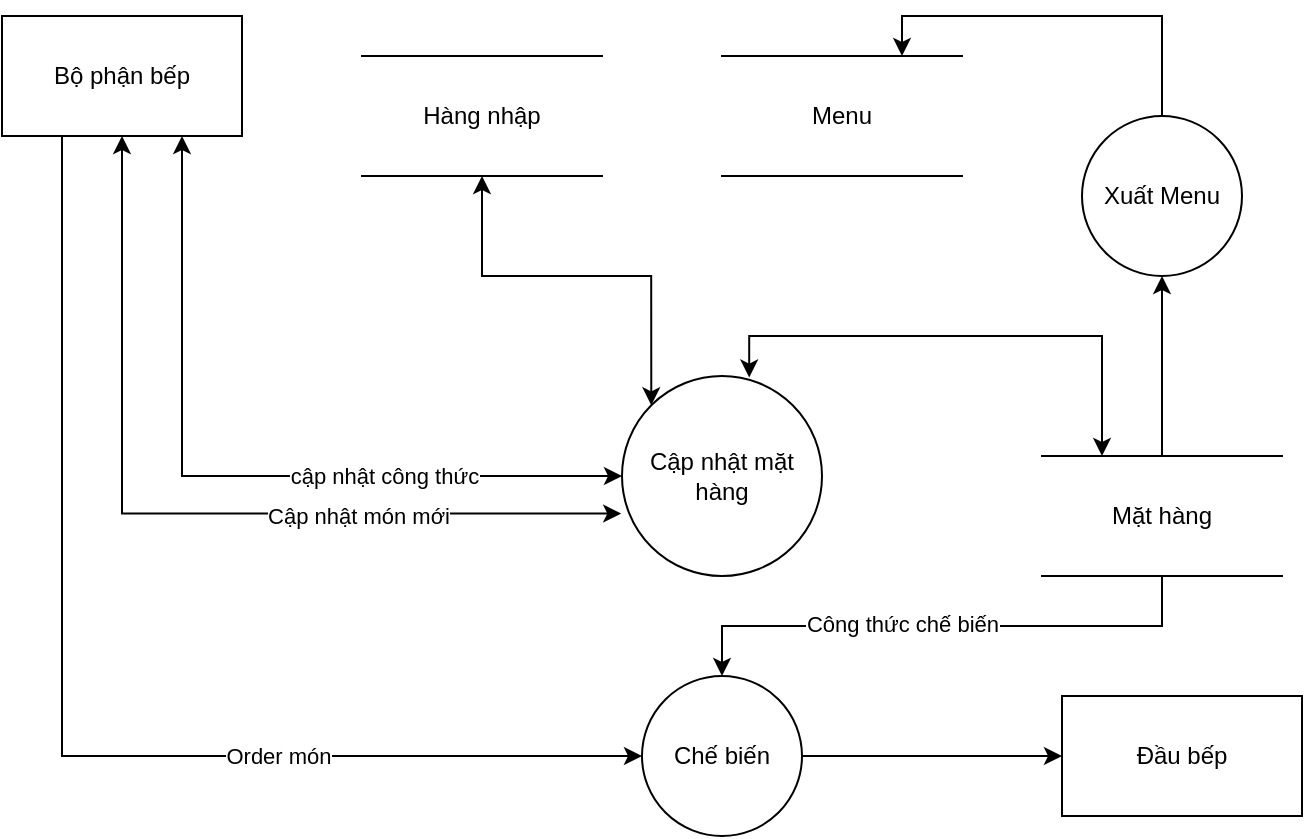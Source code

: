 <mxfile version="20.6.0" type="github">
  <diagram id="9NnHlD7LQdHkYfbFnIvx" name="Page-1">
    <mxGraphModel dx="831" dy="516" grid="1" gridSize="10" guides="1" tooltips="1" connect="1" arrows="1" fold="1" page="1" pageScale="1" pageWidth="850" pageHeight="1100" math="0" shadow="0">
      <root>
        <mxCell id="0" />
        <mxCell id="1" parent="0" />
        <mxCell id="vnLy-YtIVP53wOikU4eS-1" value="Cập nhật mặt hàng" style="ellipse;whiteSpace=wrap;html=1;aspect=fixed;" vertex="1" parent="1">
          <mxGeometry x="400" y="240" width="100" height="100" as="geometry" />
        </mxCell>
        <mxCell id="vnLy-YtIVP53wOikU4eS-9" style="edgeStyle=orthogonalEdgeStyle;rounded=0;orthogonalLoop=1;jettySize=auto;html=1;entryX=0.75;entryY=0;entryDx=0;entryDy=0;exitX=0.5;exitY=0;exitDx=0;exitDy=0;" edge="1" parent="1" source="vnLy-YtIVP53wOikU4eS-2" target="vnLy-YtIVP53wOikU4eS-8">
          <mxGeometry relative="1" as="geometry" />
        </mxCell>
        <mxCell id="vnLy-YtIVP53wOikU4eS-2" value="Xuất Menu" style="ellipse;whiteSpace=wrap;html=1;aspect=fixed;" vertex="1" parent="1">
          <mxGeometry x="630" y="110" width="80" height="80" as="geometry" />
        </mxCell>
        <mxCell id="vnLy-YtIVP53wOikU4eS-6" style="edgeStyle=orthogonalEdgeStyle;rounded=0;orthogonalLoop=1;jettySize=auto;html=1;entryX=0.5;entryY=1;entryDx=0;entryDy=0;" edge="1" parent="1" source="vnLy-YtIVP53wOikU4eS-3" target="vnLy-YtIVP53wOikU4eS-2">
          <mxGeometry relative="1" as="geometry" />
        </mxCell>
        <mxCell id="vnLy-YtIVP53wOikU4eS-7" style="edgeStyle=orthogonalEdgeStyle;rounded=0;orthogonalLoop=1;jettySize=auto;html=1;exitX=0.25;exitY=0;exitDx=0;exitDy=0;entryX=0.636;entryY=0.008;entryDx=0;entryDy=0;entryPerimeter=0;startArrow=classic;startFill=1;" edge="1" parent="1" source="vnLy-YtIVP53wOikU4eS-3" target="vnLy-YtIVP53wOikU4eS-1">
          <mxGeometry relative="1" as="geometry" />
        </mxCell>
        <mxCell id="vnLy-YtIVP53wOikU4eS-24" style="edgeStyle=orthogonalEdgeStyle;rounded=0;orthogonalLoop=1;jettySize=auto;html=1;exitX=0.5;exitY=1;exitDx=0;exitDy=0;startArrow=none;startFill=0;" edge="1" parent="1" source="vnLy-YtIVP53wOikU4eS-3" target="vnLy-YtIVP53wOikU4eS-19">
          <mxGeometry relative="1" as="geometry" />
        </mxCell>
        <mxCell id="vnLy-YtIVP53wOikU4eS-25" value="Công thức chế biến" style="edgeLabel;html=1;align=center;verticalAlign=middle;resizable=0;points=[];" vertex="1" connectable="0" parent="vnLy-YtIVP53wOikU4eS-24">
          <mxGeometry x="0.151" y="-1" relative="1" as="geometry">
            <mxPoint as="offset" />
          </mxGeometry>
        </mxCell>
        <mxCell id="vnLy-YtIVP53wOikU4eS-3" value="Mặt hàng" style="shape=partialRectangle;whiteSpace=wrap;html=1;left=0;right=0;fillColor=none;" vertex="1" parent="1">
          <mxGeometry x="610" y="280" width="120" height="60" as="geometry" />
        </mxCell>
        <mxCell id="vnLy-YtIVP53wOikU4eS-8" value="Menu" style="shape=partialRectangle;whiteSpace=wrap;html=1;left=0;right=0;fillColor=none;" vertex="1" parent="1">
          <mxGeometry x="450" y="80" width="120" height="60" as="geometry" />
        </mxCell>
        <mxCell id="vnLy-YtIVP53wOikU4eS-12" style="edgeStyle=orthogonalEdgeStyle;rounded=0;orthogonalLoop=1;jettySize=auto;html=1;exitX=0.5;exitY=1;exitDx=0;exitDy=0;entryX=0;entryY=0;entryDx=0;entryDy=0;startArrow=classic;startFill=1;" edge="1" parent="1" source="vnLy-YtIVP53wOikU4eS-11" target="vnLy-YtIVP53wOikU4eS-1">
          <mxGeometry relative="1" as="geometry" />
        </mxCell>
        <mxCell id="vnLy-YtIVP53wOikU4eS-11" value="Hàng nhập" style="shape=partialRectangle;whiteSpace=wrap;html=1;left=0;right=0;fillColor=none;" vertex="1" parent="1">
          <mxGeometry x="270" y="80" width="120" height="60" as="geometry" />
        </mxCell>
        <mxCell id="vnLy-YtIVP53wOikU4eS-15" style="edgeStyle=orthogonalEdgeStyle;rounded=0;orthogonalLoop=1;jettySize=auto;html=1;exitX=0.5;exitY=1;exitDx=0;exitDy=0;entryX=-0.004;entryY=0.688;entryDx=0;entryDy=0;entryPerimeter=0;startArrow=classic;startFill=1;" edge="1" parent="1" source="vnLy-YtIVP53wOikU4eS-14" target="vnLy-YtIVP53wOikU4eS-1">
          <mxGeometry relative="1" as="geometry" />
        </mxCell>
        <mxCell id="vnLy-YtIVP53wOikU4eS-16" value="Cập nhật món mới" style="edgeLabel;html=1;align=center;verticalAlign=middle;resizable=0;points=[];" vertex="1" connectable="0" parent="vnLy-YtIVP53wOikU4eS-15">
          <mxGeometry x="0.143" y="-3" relative="1" as="geometry">
            <mxPoint x="56" y="-2" as="offset" />
          </mxGeometry>
        </mxCell>
        <mxCell id="vnLy-YtIVP53wOikU4eS-17" style="edgeStyle=orthogonalEdgeStyle;rounded=0;orthogonalLoop=1;jettySize=auto;html=1;exitX=0.75;exitY=1;exitDx=0;exitDy=0;entryX=0;entryY=0.5;entryDx=0;entryDy=0;startArrow=classic;startFill=1;" edge="1" parent="1" source="vnLy-YtIVP53wOikU4eS-14" target="vnLy-YtIVP53wOikU4eS-1">
          <mxGeometry relative="1" as="geometry" />
        </mxCell>
        <mxCell id="vnLy-YtIVP53wOikU4eS-18" value="cập nhật công thức" style="edgeLabel;html=1;align=center;verticalAlign=middle;resizable=0;points=[];" vertex="1" connectable="0" parent="vnLy-YtIVP53wOikU4eS-17">
          <mxGeometry x="0.121" y="3" relative="1" as="geometry">
            <mxPoint x="52" y="3" as="offset" />
          </mxGeometry>
        </mxCell>
        <mxCell id="vnLy-YtIVP53wOikU4eS-20" style="edgeStyle=orthogonalEdgeStyle;rounded=0;orthogonalLoop=1;jettySize=auto;html=1;exitX=0.25;exitY=1;exitDx=0;exitDy=0;entryX=0;entryY=0.5;entryDx=0;entryDy=0;startArrow=none;startFill=0;" edge="1" parent="1" source="vnLy-YtIVP53wOikU4eS-14" target="vnLy-YtIVP53wOikU4eS-19">
          <mxGeometry relative="1" as="geometry" />
        </mxCell>
        <mxCell id="vnLy-YtIVP53wOikU4eS-21" value="Order món" style="edgeLabel;html=1;align=center;verticalAlign=middle;resizable=0;points=[];" vertex="1" connectable="0" parent="vnLy-YtIVP53wOikU4eS-20">
          <mxGeometry x="0.393" relative="1" as="geometry">
            <mxPoint as="offset" />
          </mxGeometry>
        </mxCell>
        <mxCell id="vnLy-YtIVP53wOikU4eS-14" value="Bộ phận bếp" style="rounded=0;whiteSpace=wrap;html=1;" vertex="1" parent="1">
          <mxGeometry x="90" y="60" width="120" height="60" as="geometry" />
        </mxCell>
        <mxCell id="vnLy-YtIVP53wOikU4eS-23" style="edgeStyle=orthogonalEdgeStyle;rounded=0;orthogonalLoop=1;jettySize=auto;html=1;exitX=1;exitY=0.5;exitDx=0;exitDy=0;entryX=0;entryY=0.5;entryDx=0;entryDy=0;startArrow=none;startFill=0;" edge="1" parent="1" source="vnLy-YtIVP53wOikU4eS-19" target="vnLy-YtIVP53wOikU4eS-22">
          <mxGeometry relative="1" as="geometry" />
        </mxCell>
        <mxCell id="vnLy-YtIVP53wOikU4eS-19" value="Chế biến" style="ellipse;whiteSpace=wrap;html=1;aspect=fixed;" vertex="1" parent="1">
          <mxGeometry x="410" y="390" width="80" height="80" as="geometry" />
        </mxCell>
        <mxCell id="vnLy-YtIVP53wOikU4eS-22" value="Đầu bếp" style="rounded=0;whiteSpace=wrap;html=1;" vertex="1" parent="1">
          <mxGeometry x="620" y="400" width="120" height="60" as="geometry" />
        </mxCell>
      </root>
    </mxGraphModel>
  </diagram>
</mxfile>
